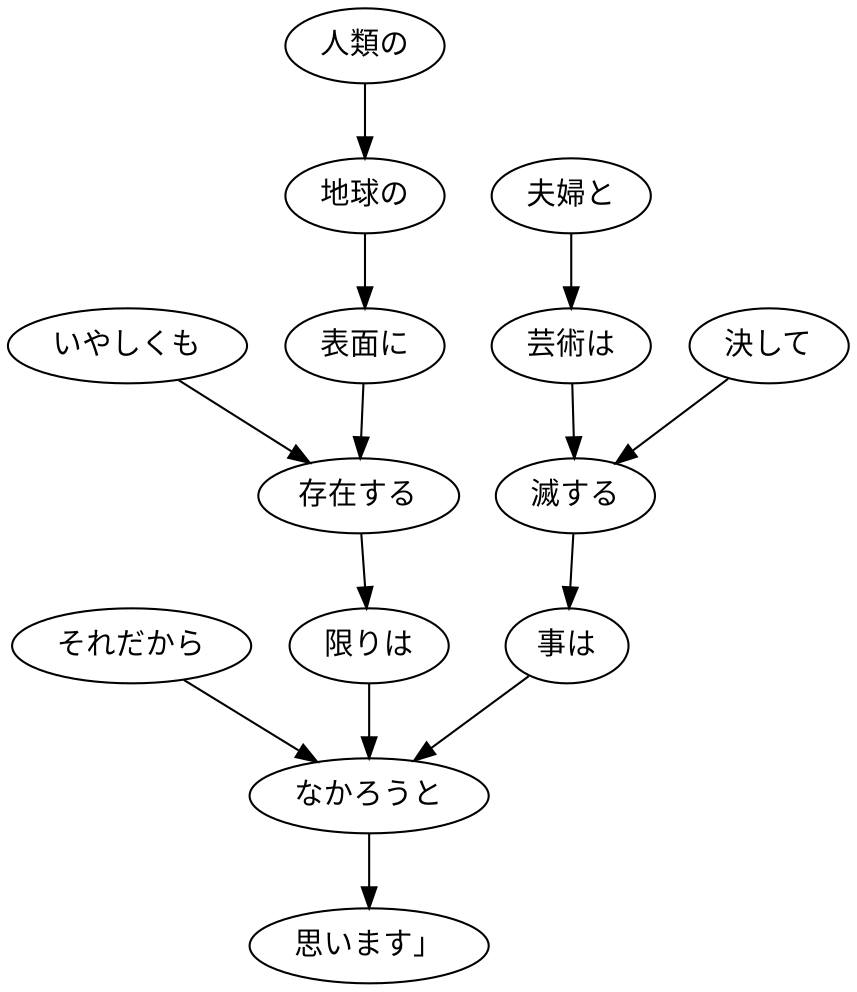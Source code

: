 digraph graph8805 {
	node0 [label="それだから"];
	node1 [label="いやしくも"];
	node2 [label="人類の"];
	node3 [label="地球の"];
	node4 [label="表面に"];
	node5 [label="存在する"];
	node6 [label="限りは"];
	node7 [label="夫婦と"];
	node8 [label="芸術は"];
	node9 [label="決して"];
	node10 [label="滅する"];
	node11 [label="事は"];
	node12 [label="なかろうと"];
	node13 [label="思います」"];
	node0 -> node12;
	node1 -> node5;
	node2 -> node3;
	node3 -> node4;
	node4 -> node5;
	node5 -> node6;
	node6 -> node12;
	node7 -> node8;
	node8 -> node10;
	node9 -> node10;
	node10 -> node11;
	node11 -> node12;
	node12 -> node13;
}

